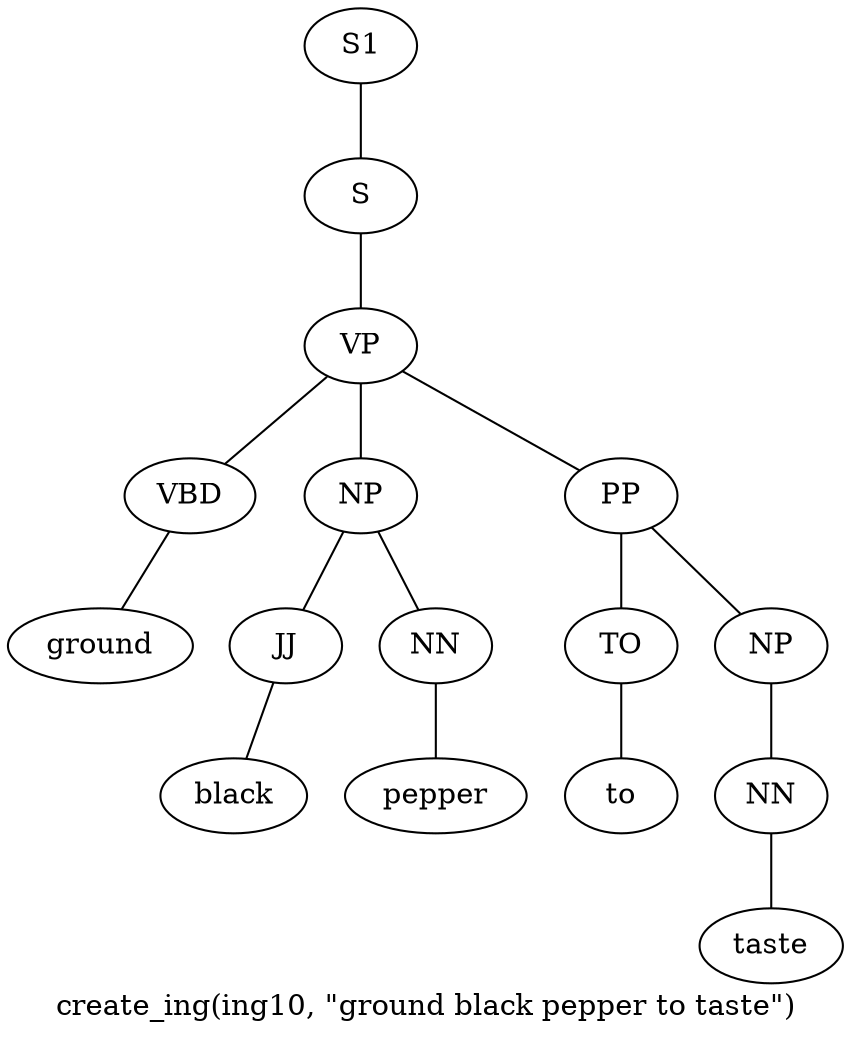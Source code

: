 graph SyntaxGraph {
	label = "create_ing(ing10, \"ground black pepper to taste\")";
	Node0 [label="S1"];
	Node1 [label="S"];
	Node2 [label="VP"];
	Node3 [label="VBD"];
	Node4 [label="ground"];
	Node5 [label="NP"];
	Node6 [label="JJ"];
	Node7 [label="black"];
	Node8 [label="NN"];
	Node9 [label="pepper"];
	Node10 [label="PP"];
	Node11 [label="TO"];
	Node12 [label="to"];
	Node13 [label="NP"];
	Node14 [label="NN"];
	Node15 [label="taste"];

	Node0 -- Node1;
	Node1 -- Node2;
	Node2 -- Node3;
	Node2 -- Node5;
	Node2 -- Node10;
	Node3 -- Node4;
	Node5 -- Node6;
	Node5 -- Node8;
	Node6 -- Node7;
	Node8 -- Node9;
	Node10 -- Node11;
	Node10 -- Node13;
	Node11 -- Node12;
	Node13 -- Node14;
	Node14 -- Node15;
}